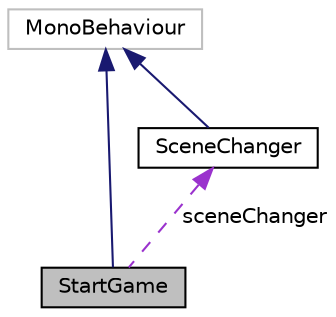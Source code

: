 digraph "StartGame"
{
  edge [fontname="Helvetica",fontsize="10",labelfontname="Helvetica",labelfontsize="10"];
  node [fontname="Helvetica",fontsize="10",shape=record];
  Node1 [label="StartGame",height=0.2,width=0.4,color="black", fillcolor="grey75", style="filled", fontcolor="black"];
  Node2 -> Node1 [dir="back",color="midnightblue",fontsize="10",style="solid",fontname="Helvetica"];
  Node2 [label="MonoBehaviour",height=0.2,width=0.4,color="grey75", fillcolor="white", style="filled"];
  Node3 -> Node1 [dir="back",color="darkorchid3",fontsize="10",style="dashed",label=" sceneChanger" ,fontname="Helvetica"];
  Node3 [label="SceneChanger",height=0.2,width=0.4,color="black", fillcolor="white", style="filled",URL="$class_scene_changer.html"];
  Node2 -> Node3 [dir="back",color="midnightblue",fontsize="10",style="solid",fontname="Helvetica"];
}
